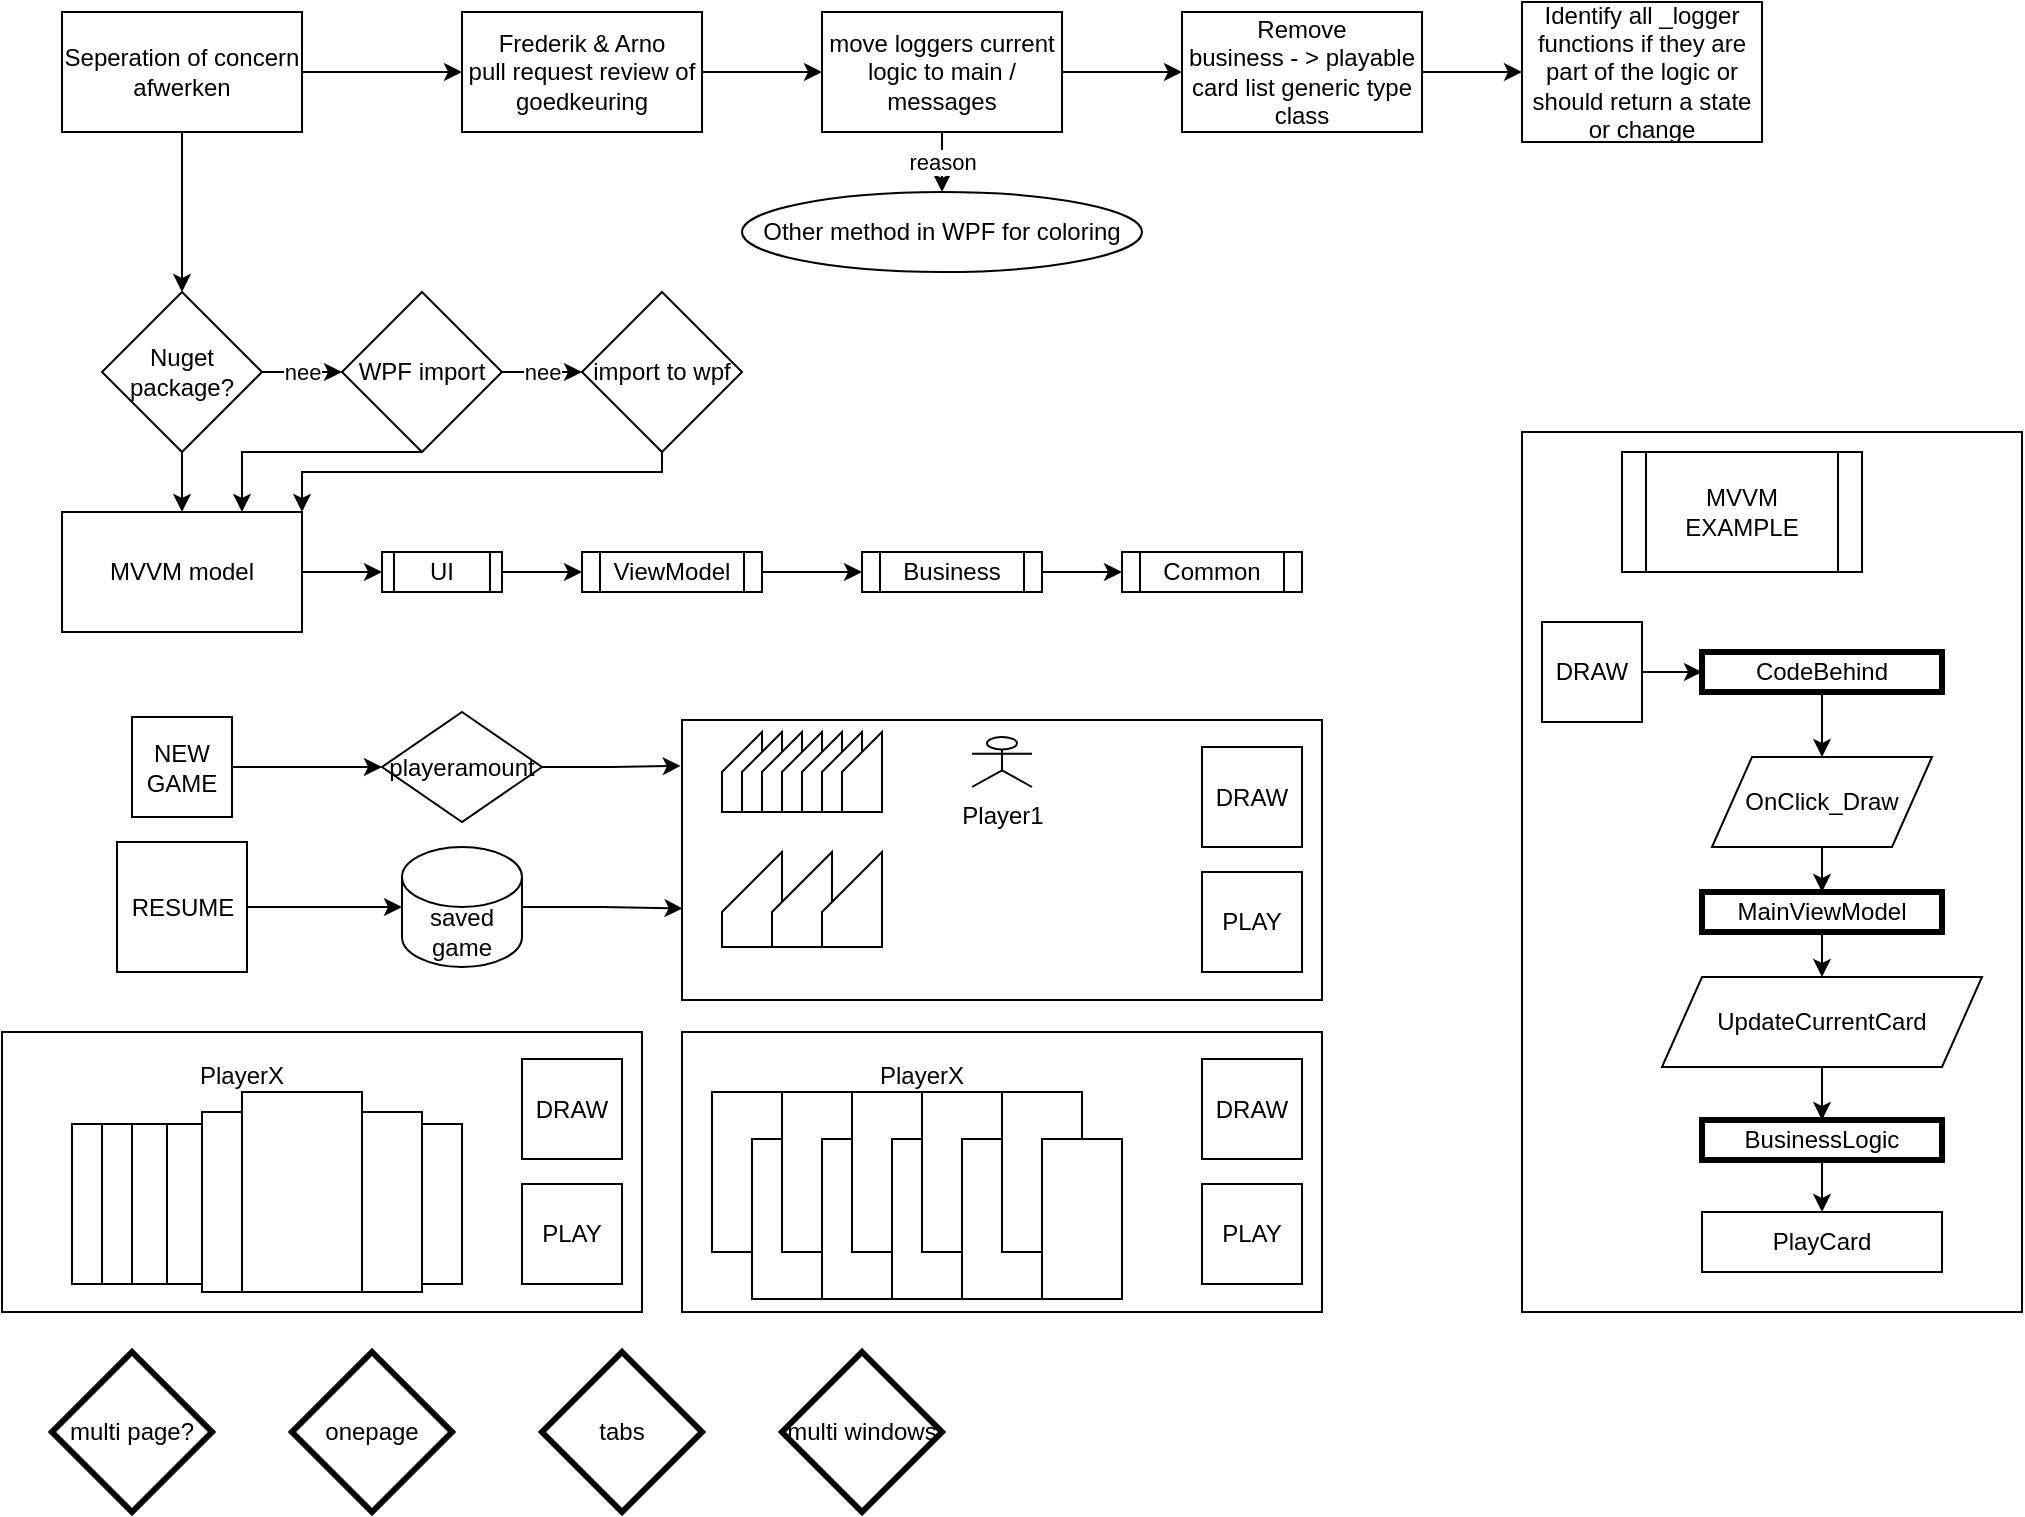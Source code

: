 <mxfile version="20.3.0" type="device"><diagram id="OuEPz-eq96TVzMK2gOYM" name="Pagina-1"><mxGraphModel dx="1298" dy="840" grid="1" gridSize="10" guides="1" tooltips="1" connect="1" arrows="1" fold="1" page="1" pageScale="1" pageWidth="1169" pageHeight="827" math="0" shadow="0"><root><mxCell id="0"/><mxCell id="1" parent="0"/><mxCell id="nVFw25MJ1c5ZLfSjsJ8s-3" style="edgeStyle=orthogonalEdgeStyle;rounded=0;orthogonalLoop=1;jettySize=auto;html=1;entryX=0.5;entryY=0;entryDx=0;entryDy=0;" edge="1" parent="1" source="nVFw25MJ1c5ZLfSjsJ8s-1" target="nVFw25MJ1c5ZLfSjsJ8s-2"><mxGeometry relative="1" as="geometry"/></mxCell><mxCell id="nVFw25MJ1c5ZLfSjsJ8s-6" style="edgeStyle=orthogonalEdgeStyle;rounded=0;orthogonalLoop=1;jettySize=auto;html=1;entryX=0;entryY=0.5;entryDx=0;entryDy=0;" edge="1" parent="1" source="nVFw25MJ1c5ZLfSjsJ8s-1" target="nVFw25MJ1c5ZLfSjsJ8s-4"><mxGeometry relative="1" as="geometry"/></mxCell><mxCell id="nVFw25MJ1c5ZLfSjsJ8s-1" value="Seperation of concern afwerken" style="rounded=0;whiteSpace=wrap;html=1;" vertex="1" parent="1"><mxGeometry x="80" y="60" width="120" height="60" as="geometry"/></mxCell><mxCell id="nVFw25MJ1c5ZLfSjsJ8s-10" value="nee" style="edgeStyle=orthogonalEdgeStyle;rounded=0;orthogonalLoop=1;jettySize=auto;html=1;entryX=0;entryY=0.5;entryDx=0;entryDy=0;" edge="1" parent="1" source="nVFw25MJ1c5ZLfSjsJ8s-2" target="nVFw25MJ1c5ZLfSjsJ8s-8"><mxGeometry relative="1" as="geometry"/></mxCell><mxCell id="nVFw25MJ1c5ZLfSjsJ8s-13" style="edgeStyle=orthogonalEdgeStyle;rounded=0;orthogonalLoop=1;jettySize=auto;html=1;entryX=0.5;entryY=0;entryDx=0;entryDy=0;" edge="1" parent="1" source="nVFw25MJ1c5ZLfSjsJ8s-2" target="nVFw25MJ1c5ZLfSjsJ8s-12"><mxGeometry relative="1" as="geometry"/></mxCell><mxCell id="nVFw25MJ1c5ZLfSjsJ8s-2" value="Nuget package?" style="rhombus;whiteSpace=wrap;html=1;" vertex="1" parent="1"><mxGeometry x="100" y="200" width="80" height="80" as="geometry"/></mxCell><mxCell id="nVFw25MJ1c5ZLfSjsJ8s-7" style="edgeStyle=orthogonalEdgeStyle;rounded=0;orthogonalLoop=1;jettySize=auto;html=1;entryX=0;entryY=0.5;entryDx=0;entryDy=0;" edge="1" parent="1" source="nVFw25MJ1c5ZLfSjsJ8s-4" target="nVFw25MJ1c5ZLfSjsJ8s-5"><mxGeometry relative="1" as="geometry"/></mxCell><mxCell id="nVFw25MJ1c5ZLfSjsJ8s-4" value="Frederik &amp;amp; Arno&lt;br&gt;pull request review of goedkeuring" style="rounded=0;whiteSpace=wrap;html=1;" vertex="1" parent="1"><mxGeometry x="280" y="60" width="120" height="60" as="geometry"/></mxCell><mxCell id="nVFw25MJ1c5ZLfSjsJ8s-25" value="reason" style="edgeStyle=orthogonalEdgeStyle;rounded=0;orthogonalLoop=1;jettySize=auto;html=1;entryX=0.5;entryY=0;entryDx=0;entryDy=0;" edge="1" parent="1" source="nVFw25MJ1c5ZLfSjsJ8s-5" target="nVFw25MJ1c5ZLfSjsJ8s-24"><mxGeometry relative="1" as="geometry"/></mxCell><mxCell id="nVFw25MJ1c5ZLfSjsJ8s-27" value="" style="edgeStyle=orthogonalEdgeStyle;rounded=0;orthogonalLoop=1;jettySize=auto;html=1;" edge="1" parent="1" source="nVFw25MJ1c5ZLfSjsJ8s-5" target="nVFw25MJ1c5ZLfSjsJ8s-26"><mxGeometry relative="1" as="geometry"/></mxCell><mxCell id="nVFw25MJ1c5ZLfSjsJ8s-5" value="move loggers current logic to main / messages" style="rounded=0;whiteSpace=wrap;html=1;" vertex="1" parent="1"><mxGeometry x="460" y="60" width="120" height="60" as="geometry"/></mxCell><mxCell id="nVFw25MJ1c5ZLfSjsJ8s-11" value="nee" style="edgeStyle=orthogonalEdgeStyle;rounded=0;orthogonalLoop=1;jettySize=auto;html=1;entryX=0;entryY=0.5;entryDx=0;entryDy=0;" edge="1" parent="1" source="nVFw25MJ1c5ZLfSjsJ8s-8" target="nVFw25MJ1c5ZLfSjsJ8s-9"><mxGeometry relative="1" as="geometry"/></mxCell><mxCell id="nVFw25MJ1c5ZLfSjsJ8s-14" style="edgeStyle=orthogonalEdgeStyle;rounded=0;orthogonalLoop=1;jettySize=auto;html=1;entryX=0.75;entryY=0;entryDx=0;entryDy=0;" edge="1" parent="1" source="nVFw25MJ1c5ZLfSjsJ8s-8" target="nVFw25MJ1c5ZLfSjsJ8s-12"><mxGeometry relative="1" as="geometry"><Array as="points"><mxPoint x="170" y="280"/></Array></mxGeometry></mxCell><mxCell id="nVFw25MJ1c5ZLfSjsJ8s-8" value="WPF import" style="rhombus;whiteSpace=wrap;html=1;" vertex="1" parent="1"><mxGeometry x="220" y="200" width="80" height="80" as="geometry"/></mxCell><mxCell id="nVFw25MJ1c5ZLfSjsJ8s-15" style="edgeStyle=orthogonalEdgeStyle;rounded=0;orthogonalLoop=1;jettySize=auto;html=1;exitX=0.5;exitY=1;exitDx=0;exitDy=0;entryX=1;entryY=0;entryDx=0;entryDy=0;" edge="1" parent="1" source="nVFw25MJ1c5ZLfSjsJ8s-9" target="nVFw25MJ1c5ZLfSjsJ8s-12"><mxGeometry relative="1" as="geometry"><Array as="points"><mxPoint x="380" y="290"/><mxPoint x="200" y="290"/></Array></mxGeometry></mxCell><mxCell id="nVFw25MJ1c5ZLfSjsJ8s-9" value="import to wpf" style="rhombus;whiteSpace=wrap;html=1;" vertex="1" parent="1"><mxGeometry x="340" y="200" width="80" height="80" as="geometry"/></mxCell><mxCell id="nVFw25MJ1c5ZLfSjsJ8s-17" style="edgeStyle=orthogonalEdgeStyle;rounded=0;orthogonalLoop=1;jettySize=auto;html=1;exitX=1;exitY=0.5;exitDx=0;exitDy=0;entryX=0;entryY=0.5;entryDx=0;entryDy=0;" edge="1" parent="1" source="nVFw25MJ1c5ZLfSjsJ8s-12" target="nVFw25MJ1c5ZLfSjsJ8s-16"><mxGeometry relative="1" as="geometry"/></mxCell><mxCell id="nVFw25MJ1c5ZLfSjsJ8s-12" value="MVVM model" style="rounded=0;whiteSpace=wrap;html=1;" vertex="1" parent="1"><mxGeometry x="80" y="310" width="120" height="60" as="geometry"/></mxCell><mxCell id="nVFw25MJ1c5ZLfSjsJ8s-19" value="" style="edgeStyle=orthogonalEdgeStyle;rounded=0;orthogonalLoop=1;jettySize=auto;html=1;" edge="1" parent="1" source="nVFw25MJ1c5ZLfSjsJ8s-16" target="nVFw25MJ1c5ZLfSjsJ8s-18"><mxGeometry relative="1" as="geometry"/></mxCell><mxCell id="nVFw25MJ1c5ZLfSjsJ8s-16" value="UI" style="shape=process;whiteSpace=wrap;html=1;backgroundOutline=1;" vertex="1" parent="1"><mxGeometry x="240" y="330" width="60" height="20" as="geometry"/></mxCell><mxCell id="nVFw25MJ1c5ZLfSjsJ8s-21" value="" style="edgeStyle=orthogonalEdgeStyle;rounded=0;orthogonalLoop=1;jettySize=auto;html=1;" edge="1" parent="1" source="nVFw25MJ1c5ZLfSjsJ8s-18" target="nVFw25MJ1c5ZLfSjsJ8s-20"><mxGeometry relative="1" as="geometry"/></mxCell><mxCell id="nVFw25MJ1c5ZLfSjsJ8s-18" value="ViewModel" style="shape=process;whiteSpace=wrap;html=1;backgroundOutline=1;" vertex="1" parent="1"><mxGeometry x="340" y="330" width="90" height="20" as="geometry"/></mxCell><mxCell id="nVFw25MJ1c5ZLfSjsJ8s-23" value="" style="edgeStyle=orthogonalEdgeStyle;rounded=0;orthogonalLoop=1;jettySize=auto;html=1;" edge="1" parent="1" source="nVFw25MJ1c5ZLfSjsJ8s-20" target="nVFw25MJ1c5ZLfSjsJ8s-22"><mxGeometry relative="1" as="geometry"/></mxCell><mxCell id="nVFw25MJ1c5ZLfSjsJ8s-20" value="Business" style="shape=process;whiteSpace=wrap;html=1;backgroundOutline=1;" vertex="1" parent="1"><mxGeometry x="480" y="330" width="90" height="20" as="geometry"/></mxCell><mxCell id="nVFw25MJ1c5ZLfSjsJ8s-22" value="Common" style="shape=process;whiteSpace=wrap;html=1;backgroundOutline=1;" vertex="1" parent="1"><mxGeometry x="610" y="330" width="90" height="20" as="geometry"/></mxCell><mxCell id="nVFw25MJ1c5ZLfSjsJ8s-24" value="Other method in WPF for coloring" style="ellipse;whiteSpace=wrap;html=1;" vertex="1" parent="1"><mxGeometry x="420" y="150" width="200" height="40" as="geometry"/></mxCell><mxCell id="nVFw25MJ1c5ZLfSjsJ8s-29" value="" style="edgeStyle=orthogonalEdgeStyle;rounded=0;orthogonalLoop=1;jettySize=auto;html=1;" edge="1" parent="1" source="nVFw25MJ1c5ZLfSjsJ8s-26" target="nVFw25MJ1c5ZLfSjsJ8s-28"><mxGeometry relative="1" as="geometry"/></mxCell><mxCell id="nVFw25MJ1c5ZLfSjsJ8s-26" value="Remove&lt;br&gt;business - &amp;gt; playable card list generic type class" style="rounded=0;whiteSpace=wrap;html=1;" vertex="1" parent="1"><mxGeometry x="640" y="60" width="120" height="60" as="geometry"/></mxCell><mxCell id="nVFw25MJ1c5ZLfSjsJ8s-28" value="Identify all _logger functions if they are part of the logic or should return a state or change" style="rounded=0;whiteSpace=wrap;html=1;" vertex="1" parent="1"><mxGeometry x="810" y="55" width="120" height="70" as="geometry"/></mxCell><mxCell id="nVFw25MJ1c5ZLfSjsJ8s-36" style="edgeStyle=orthogonalEdgeStyle;rounded=0;orthogonalLoop=1;jettySize=auto;html=1;entryX=0;entryY=0.5;entryDx=0;entryDy=0;" edge="1" parent="1" source="nVFw25MJ1c5ZLfSjsJ8s-31" target="nVFw25MJ1c5ZLfSjsJ8s-88"><mxGeometry relative="1" as="geometry"/></mxCell><mxCell id="nVFw25MJ1c5ZLfSjsJ8s-31" value="NEW GAME" style="whiteSpace=wrap;html=1;aspect=fixed;" vertex="1" parent="1"><mxGeometry x="115" y="412.5" width="50" height="50" as="geometry"/></mxCell><mxCell id="nVFw25MJ1c5ZLfSjsJ8s-37" style="edgeStyle=orthogonalEdgeStyle;rounded=0;orthogonalLoop=1;jettySize=auto;html=1;entryX=0;entryY=0.5;entryDx=0;entryDy=0;entryPerimeter=0;" edge="1" parent="1" source="nVFw25MJ1c5ZLfSjsJ8s-32" target="nVFw25MJ1c5ZLfSjsJ8s-35"><mxGeometry relative="1" as="geometry"/></mxCell><mxCell id="nVFw25MJ1c5ZLfSjsJ8s-32" value="RESUME" style="whiteSpace=wrap;html=1;aspect=fixed;" vertex="1" parent="1"><mxGeometry x="107.5" y="475" width="65" height="65" as="geometry"/></mxCell><mxCell id="nVFw25MJ1c5ZLfSjsJ8s-33" value="" style="rounded=0;whiteSpace=wrap;html=1;" vertex="1" parent="1"><mxGeometry x="390" y="414" width="320" height="140" as="geometry"/></mxCell><mxCell id="nVFw25MJ1c5ZLfSjsJ8s-38" style="edgeStyle=orthogonalEdgeStyle;rounded=0;orthogonalLoop=1;jettySize=auto;html=1;exitX=1;exitY=0.5;exitDx=0;exitDy=0;exitPerimeter=0;entryX=0.001;entryY=0.673;entryDx=0;entryDy=0;entryPerimeter=0;" edge="1" parent="1" source="nVFw25MJ1c5ZLfSjsJ8s-35" target="nVFw25MJ1c5ZLfSjsJ8s-33"><mxGeometry relative="1" as="geometry"/></mxCell><mxCell id="nVFw25MJ1c5ZLfSjsJ8s-35" value="saved game" style="shape=cylinder3;whiteSpace=wrap;html=1;boundedLbl=1;backgroundOutline=1;size=15;" vertex="1" parent="1"><mxGeometry x="250" y="477.5" width="60" height="60" as="geometry"/></mxCell><mxCell id="nVFw25MJ1c5ZLfSjsJ8s-30" value="DRAW" style="whiteSpace=wrap;html=1;aspect=fixed;" vertex="1" parent="1"><mxGeometry x="650" y="427.5" width="50" height="50" as="geometry"/></mxCell><mxCell id="nVFw25MJ1c5ZLfSjsJ8s-39" value="PLAY" style="whiteSpace=wrap;html=1;aspect=fixed;" vertex="1" parent="1"><mxGeometry x="650" y="490" width="50" height="50" as="geometry"/></mxCell><mxCell id="nVFw25MJ1c5ZLfSjsJ8s-40" value="" style="shape=card;whiteSpace=wrap;html=1;" vertex="1" parent="1"><mxGeometry x="410" y="420" width="20" height="40" as="geometry"/></mxCell><mxCell id="nVFw25MJ1c5ZLfSjsJ8s-41" value="" style="shape=card;whiteSpace=wrap;html=1;" vertex="1" parent="1"><mxGeometry x="420" y="420" width="20" height="40" as="geometry"/></mxCell><mxCell id="nVFw25MJ1c5ZLfSjsJ8s-42" value="" style="shape=card;whiteSpace=wrap;html=1;" vertex="1" parent="1"><mxGeometry x="430" y="420" width="20" height="40" as="geometry"/></mxCell><mxCell id="nVFw25MJ1c5ZLfSjsJ8s-43" value="" style="shape=card;whiteSpace=wrap;html=1;" vertex="1" parent="1"><mxGeometry x="440" y="420" width="20" height="40" as="geometry"/></mxCell><mxCell id="nVFw25MJ1c5ZLfSjsJ8s-44" value="" style="shape=card;whiteSpace=wrap;html=1;" vertex="1" parent="1"><mxGeometry x="450" y="420" width="20" height="40" as="geometry"/></mxCell><mxCell id="nVFw25MJ1c5ZLfSjsJ8s-45" value="" style="shape=card;whiteSpace=wrap;html=1;" vertex="1" parent="1"><mxGeometry x="460" y="420" width="20" height="40" as="geometry"/></mxCell><mxCell id="nVFw25MJ1c5ZLfSjsJ8s-46" value="" style="shape=card;whiteSpace=wrap;html=1;" vertex="1" parent="1"><mxGeometry x="410" y="480" width="30" height="47.5" as="geometry"/></mxCell><mxCell id="nVFw25MJ1c5ZLfSjsJ8s-47" value="" style="shape=card;whiteSpace=wrap;html=1;" vertex="1" parent="1"><mxGeometry x="435" y="480" width="30" height="47.5" as="geometry"/></mxCell><mxCell id="nVFw25MJ1c5ZLfSjsJ8s-48" value="" style="shape=card;whiteSpace=wrap;html=1;" vertex="1" parent="1"><mxGeometry x="460" y="480" width="30" height="47.5" as="geometry"/></mxCell><mxCell id="nVFw25MJ1c5ZLfSjsJ8s-49" value="" style="shape=card;whiteSpace=wrap;html=1;" vertex="1" parent="1"><mxGeometry x="470" y="420" width="20" height="40" as="geometry"/></mxCell><mxCell id="nVFw25MJ1c5ZLfSjsJ8s-50" value="Player1" style="shape=umlActor;verticalLabelPosition=bottom;verticalAlign=top;html=1;outlineConnect=0;" vertex="1" parent="1"><mxGeometry x="535" y="422.5" width="30" height="25" as="geometry"/></mxCell><mxCell id="nVFw25MJ1c5ZLfSjsJ8s-51" value="" style="rounded=0;whiteSpace=wrap;html=1;" vertex="1" parent="1"><mxGeometry x="390" y="570" width="320" height="140" as="geometry"/></mxCell><mxCell id="nVFw25MJ1c5ZLfSjsJ8s-52" value="DRAW" style="whiteSpace=wrap;html=1;aspect=fixed;" vertex="1" parent="1"><mxGeometry x="650" y="583.5" width="50" height="50" as="geometry"/></mxCell><mxCell id="nVFw25MJ1c5ZLfSjsJ8s-53" value="PLAY" style="whiteSpace=wrap;html=1;aspect=fixed;" vertex="1" parent="1"><mxGeometry x="650" y="646" width="50" height="50" as="geometry"/></mxCell><mxCell id="nVFw25MJ1c5ZLfSjsJ8s-54" value="PlayerX" style="text;html=1;strokeColor=none;fillColor=none;align=center;verticalAlign=middle;whiteSpace=wrap;rounded=0;" vertex="1" parent="1"><mxGeometry x="480" y="576.5" width="60" height="30" as="geometry"/></mxCell><mxCell id="nVFw25MJ1c5ZLfSjsJ8s-56" value="" style="rounded=0;whiteSpace=wrap;html=1;" vertex="1" parent="1"><mxGeometry x="405" y="600" width="40" height="80" as="geometry"/></mxCell><mxCell id="nVFw25MJ1c5ZLfSjsJ8s-57" value="" style="rounded=0;whiteSpace=wrap;html=1;" vertex="1" parent="1"><mxGeometry x="425" y="623.5" width="40" height="80" as="geometry"/></mxCell><mxCell id="nVFw25MJ1c5ZLfSjsJ8s-59" value="" style="rounded=0;whiteSpace=wrap;html=1;" vertex="1" parent="1"><mxGeometry x="440" y="600" width="40" height="80" as="geometry"/></mxCell><mxCell id="nVFw25MJ1c5ZLfSjsJ8s-60" value="" style="rounded=0;whiteSpace=wrap;html=1;" vertex="1" parent="1"><mxGeometry x="460" y="623.5" width="40" height="80" as="geometry"/></mxCell><mxCell id="nVFw25MJ1c5ZLfSjsJ8s-61" value="" style="rounded=0;whiteSpace=wrap;html=1;" vertex="1" parent="1"><mxGeometry x="475" y="600" width="40" height="80" as="geometry"/></mxCell><mxCell id="nVFw25MJ1c5ZLfSjsJ8s-62" value="" style="rounded=0;whiteSpace=wrap;html=1;" vertex="1" parent="1"><mxGeometry x="495" y="623.5" width="40" height="80" as="geometry"/></mxCell><mxCell id="nVFw25MJ1c5ZLfSjsJ8s-63" value="" style="rounded=0;whiteSpace=wrap;html=1;" vertex="1" parent="1"><mxGeometry x="510" y="600" width="40" height="80" as="geometry"/></mxCell><mxCell id="nVFw25MJ1c5ZLfSjsJ8s-64" value="" style="rounded=0;whiteSpace=wrap;html=1;" vertex="1" parent="1"><mxGeometry x="530" y="623.5" width="40" height="80" as="geometry"/></mxCell><mxCell id="nVFw25MJ1c5ZLfSjsJ8s-65" value="" style="rounded=0;whiteSpace=wrap;html=1;" vertex="1" parent="1"><mxGeometry x="550" y="600" width="40" height="80" as="geometry"/></mxCell><mxCell id="nVFw25MJ1c5ZLfSjsJ8s-66" value="" style="rounded=0;whiteSpace=wrap;html=1;" vertex="1" parent="1"><mxGeometry x="570" y="623.5" width="40" height="80" as="geometry"/></mxCell><mxCell id="nVFw25MJ1c5ZLfSjsJ8s-67" value="" style="rounded=0;whiteSpace=wrap;html=1;" vertex="1" parent="1"><mxGeometry x="50" y="570" width="320" height="140" as="geometry"/></mxCell><mxCell id="nVFw25MJ1c5ZLfSjsJ8s-68" value="DRAW" style="whiteSpace=wrap;html=1;aspect=fixed;" vertex="1" parent="1"><mxGeometry x="310" y="583.5" width="50" height="50" as="geometry"/></mxCell><mxCell id="nVFw25MJ1c5ZLfSjsJ8s-69" value="PLAY" style="whiteSpace=wrap;html=1;aspect=fixed;" vertex="1" parent="1"><mxGeometry x="310" y="646" width="50" height="50" as="geometry"/></mxCell><mxCell id="nVFw25MJ1c5ZLfSjsJ8s-70" value="PlayerX" style="text;html=1;strokeColor=none;fillColor=none;align=center;verticalAlign=middle;whiteSpace=wrap;rounded=0;" vertex="1" parent="1"><mxGeometry x="140" y="576.5" width="60" height="30" as="geometry"/></mxCell><mxCell id="nVFw25MJ1c5ZLfSjsJ8s-72" value="" style="rounded=0;whiteSpace=wrap;html=1;" vertex="1" parent="1"><mxGeometry x="85" y="616" width="40" height="80" as="geometry"/></mxCell><mxCell id="nVFw25MJ1c5ZLfSjsJ8s-81" value="" style="rounded=0;whiteSpace=wrap;html=1;" vertex="1" parent="1"><mxGeometry x="100" y="616" width="40" height="80" as="geometry"/></mxCell><mxCell id="nVFw25MJ1c5ZLfSjsJ8s-82" value="" style="rounded=0;whiteSpace=wrap;html=1;" vertex="1" parent="1"><mxGeometry x="115" y="616" width="40" height="80" as="geometry"/></mxCell><mxCell id="nVFw25MJ1c5ZLfSjsJ8s-83" value="" style="rounded=0;whiteSpace=wrap;html=1;" vertex="1" parent="1"><mxGeometry x="132.5" y="616" width="40" height="80" as="geometry"/></mxCell><mxCell id="nVFw25MJ1c5ZLfSjsJ8s-84" value="" style="rounded=0;whiteSpace=wrap;html=1;" vertex="1" parent="1"><mxGeometry x="150" y="610" width="50" height="90" as="geometry"/></mxCell><mxCell id="nVFw25MJ1c5ZLfSjsJ8s-87" value="" style="rounded=0;whiteSpace=wrap;html=1;" vertex="1" parent="1"><mxGeometry x="240" y="616" width="40" height="80" as="geometry"/></mxCell><mxCell id="nVFw25MJ1c5ZLfSjsJ8s-86" value="" style="rounded=0;whiteSpace=wrap;html=1;" vertex="1" parent="1"><mxGeometry x="210" y="610" width="50" height="90" as="geometry"/></mxCell><mxCell id="nVFw25MJ1c5ZLfSjsJ8s-85" value="" style="rounded=0;whiteSpace=wrap;html=1;" vertex="1" parent="1"><mxGeometry x="170" y="600" width="60" height="100" as="geometry"/></mxCell><mxCell id="nVFw25MJ1c5ZLfSjsJ8s-89" style="edgeStyle=orthogonalEdgeStyle;rounded=0;orthogonalLoop=1;jettySize=auto;html=1;entryX=-0.002;entryY=0.164;entryDx=0;entryDy=0;entryPerimeter=0;" edge="1" parent="1" source="nVFw25MJ1c5ZLfSjsJ8s-88" target="nVFw25MJ1c5ZLfSjsJ8s-33"><mxGeometry relative="1" as="geometry"/></mxCell><mxCell id="nVFw25MJ1c5ZLfSjsJ8s-88" value="playeramount" style="rhombus;whiteSpace=wrap;html=1;" vertex="1" parent="1"><mxGeometry x="240" y="410" width="80" height="55" as="geometry"/></mxCell><mxCell id="nVFw25MJ1c5ZLfSjsJ8s-91" value="" style="rounded=0;whiteSpace=wrap;html=1;" vertex="1" parent="1"><mxGeometry x="810" y="270" width="250" height="440" as="geometry"/></mxCell><mxCell id="nVFw25MJ1c5ZLfSjsJ8s-92" value="MVVM EXAMPLE" style="shape=process;whiteSpace=wrap;html=1;backgroundOutline=1;" vertex="1" parent="1"><mxGeometry x="860" y="280" width="120" height="60" as="geometry"/></mxCell><mxCell id="nVFw25MJ1c5ZLfSjsJ8s-111" style="edgeStyle=orthogonalEdgeStyle;rounded=0;orthogonalLoop=1;jettySize=auto;html=1;entryX=0;entryY=0.5;entryDx=0;entryDy=0;" edge="1" parent="1" source="nVFw25MJ1c5ZLfSjsJ8s-93" target="nVFw25MJ1c5ZLfSjsJ8s-108"><mxGeometry relative="1" as="geometry"/></mxCell><mxCell id="nVFw25MJ1c5ZLfSjsJ8s-93" value="DRAW" style="whiteSpace=wrap;html=1;aspect=fixed;" vertex="1" parent="1"><mxGeometry x="820" y="365" width="50" height="50" as="geometry"/></mxCell><mxCell id="nVFw25MJ1c5ZLfSjsJ8s-100" value="" style="edgeStyle=orthogonalEdgeStyle;rounded=0;orthogonalLoop=1;jettySize=auto;html=1;" edge="1" parent="1" source="nVFw25MJ1c5ZLfSjsJ8s-94" target="nVFw25MJ1c5ZLfSjsJ8s-99"><mxGeometry relative="1" as="geometry"/></mxCell><mxCell id="nVFw25MJ1c5ZLfSjsJ8s-94" value="OnClick_Draw" style="shape=parallelogram;perimeter=parallelogramPerimeter;whiteSpace=wrap;html=1;fixedSize=1;" vertex="1" parent="1"><mxGeometry x="905" y="432.5" width="110" height="45" as="geometry"/></mxCell><mxCell id="nVFw25MJ1c5ZLfSjsJ8s-102" style="edgeStyle=orthogonalEdgeStyle;rounded=0;orthogonalLoop=1;jettySize=auto;html=1;entryX=0.5;entryY=0;entryDx=0;entryDy=0;" edge="1" parent="1" source="nVFw25MJ1c5ZLfSjsJ8s-99" target="nVFw25MJ1c5ZLfSjsJ8s-101"><mxGeometry relative="1" as="geometry"/></mxCell><mxCell id="nVFw25MJ1c5ZLfSjsJ8s-99" value="MainViewModel" style="whiteSpace=wrap;html=1;strokeWidth=3;" vertex="1" parent="1"><mxGeometry x="900" y="500" width="120" height="20" as="geometry"/></mxCell><mxCell id="nVFw25MJ1c5ZLfSjsJ8s-106" value="" style="edgeStyle=orthogonalEdgeStyle;rounded=0;orthogonalLoop=1;jettySize=auto;html=1;" edge="1" parent="1" source="nVFw25MJ1c5ZLfSjsJ8s-101" target="nVFw25MJ1c5ZLfSjsJ8s-105"><mxGeometry relative="1" as="geometry"/></mxCell><mxCell id="nVFw25MJ1c5ZLfSjsJ8s-101" value="UpdateCurrentCard" style="shape=parallelogram;perimeter=parallelogramPerimeter;whiteSpace=wrap;html=1;fixedSize=1;" vertex="1" parent="1"><mxGeometry x="880" y="542.5" width="160" height="45" as="geometry"/></mxCell><mxCell id="nVFw25MJ1c5ZLfSjsJ8s-103" value="PlayCard" style="whiteSpace=wrap;html=1;" vertex="1" parent="1"><mxGeometry x="900" y="660" width="120" height="30" as="geometry"/></mxCell><mxCell id="nVFw25MJ1c5ZLfSjsJ8s-107" value="" style="edgeStyle=orthogonalEdgeStyle;rounded=0;orthogonalLoop=1;jettySize=auto;html=1;" edge="1" parent="1" source="nVFw25MJ1c5ZLfSjsJ8s-105" target="nVFw25MJ1c5ZLfSjsJ8s-103"><mxGeometry relative="1" as="geometry"/></mxCell><mxCell id="nVFw25MJ1c5ZLfSjsJ8s-105" value="BusinessLogic" style="whiteSpace=wrap;html=1;strokeWidth=3;" vertex="1" parent="1"><mxGeometry x="900" y="614" width="120" height="20" as="geometry"/></mxCell><mxCell id="nVFw25MJ1c5ZLfSjsJ8s-109" style="edgeStyle=orthogonalEdgeStyle;rounded=0;orthogonalLoop=1;jettySize=auto;html=1;" edge="1" parent="1" source="nVFw25MJ1c5ZLfSjsJ8s-108" target="nVFw25MJ1c5ZLfSjsJ8s-94"><mxGeometry relative="1" as="geometry"/></mxCell><mxCell id="nVFw25MJ1c5ZLfSjsJ8s-108" value="CodeBehind" style="whiteSpace=wrap;html=1;strokeWidth=3;" vertex="1" parent="1"><mxGeometry x="900" y="380" width="120" height="20" as="geometry"/></mxCell><mxCell id="nVFw25MJ1c5ZLfSjsJ8s-112" value="multi page?" style="rhombus;whiteSpace=wrap;html=1;strokeWidth=3;" vertex="1" parent="1"><mxGeometry x="75" y="730" width="80" height="80" as="geometry"/></mxCell><mxCell id="nVFw25MJ1c5ZLfSjsJ8s-113" value="onepage" style="rhombus;whiteSpace=wrap;html=1;strokeWidth=3;" vertex="1" parent="1"><mxGeometry x="195" y="730" width="80" height="80" as="geometry"/></mxCell><mxCell id="nVFw25MJ1c5ZLfSjsJ8s-114" value="tabs" style="rhombus;whiteSpace=wrap;html=1;strokeWidth=3;" vertex="1" parent="1"><mxGeometry x="320" y="730" width="80" height="80" as="geometry"/></mxCell><mxCell id="nVFw25MJ1c5ZLfSjsJ8s-115" value="multi windows" style="rhombus;whiteSpace=wrap;html=1;strokeWidth=3;" vertex="1" parent="1"><mxGeometry x="440" y="730" width="80" height="80" as="geometry"/></mxCell></root></mxGraphModel></diagram></mxfile>
